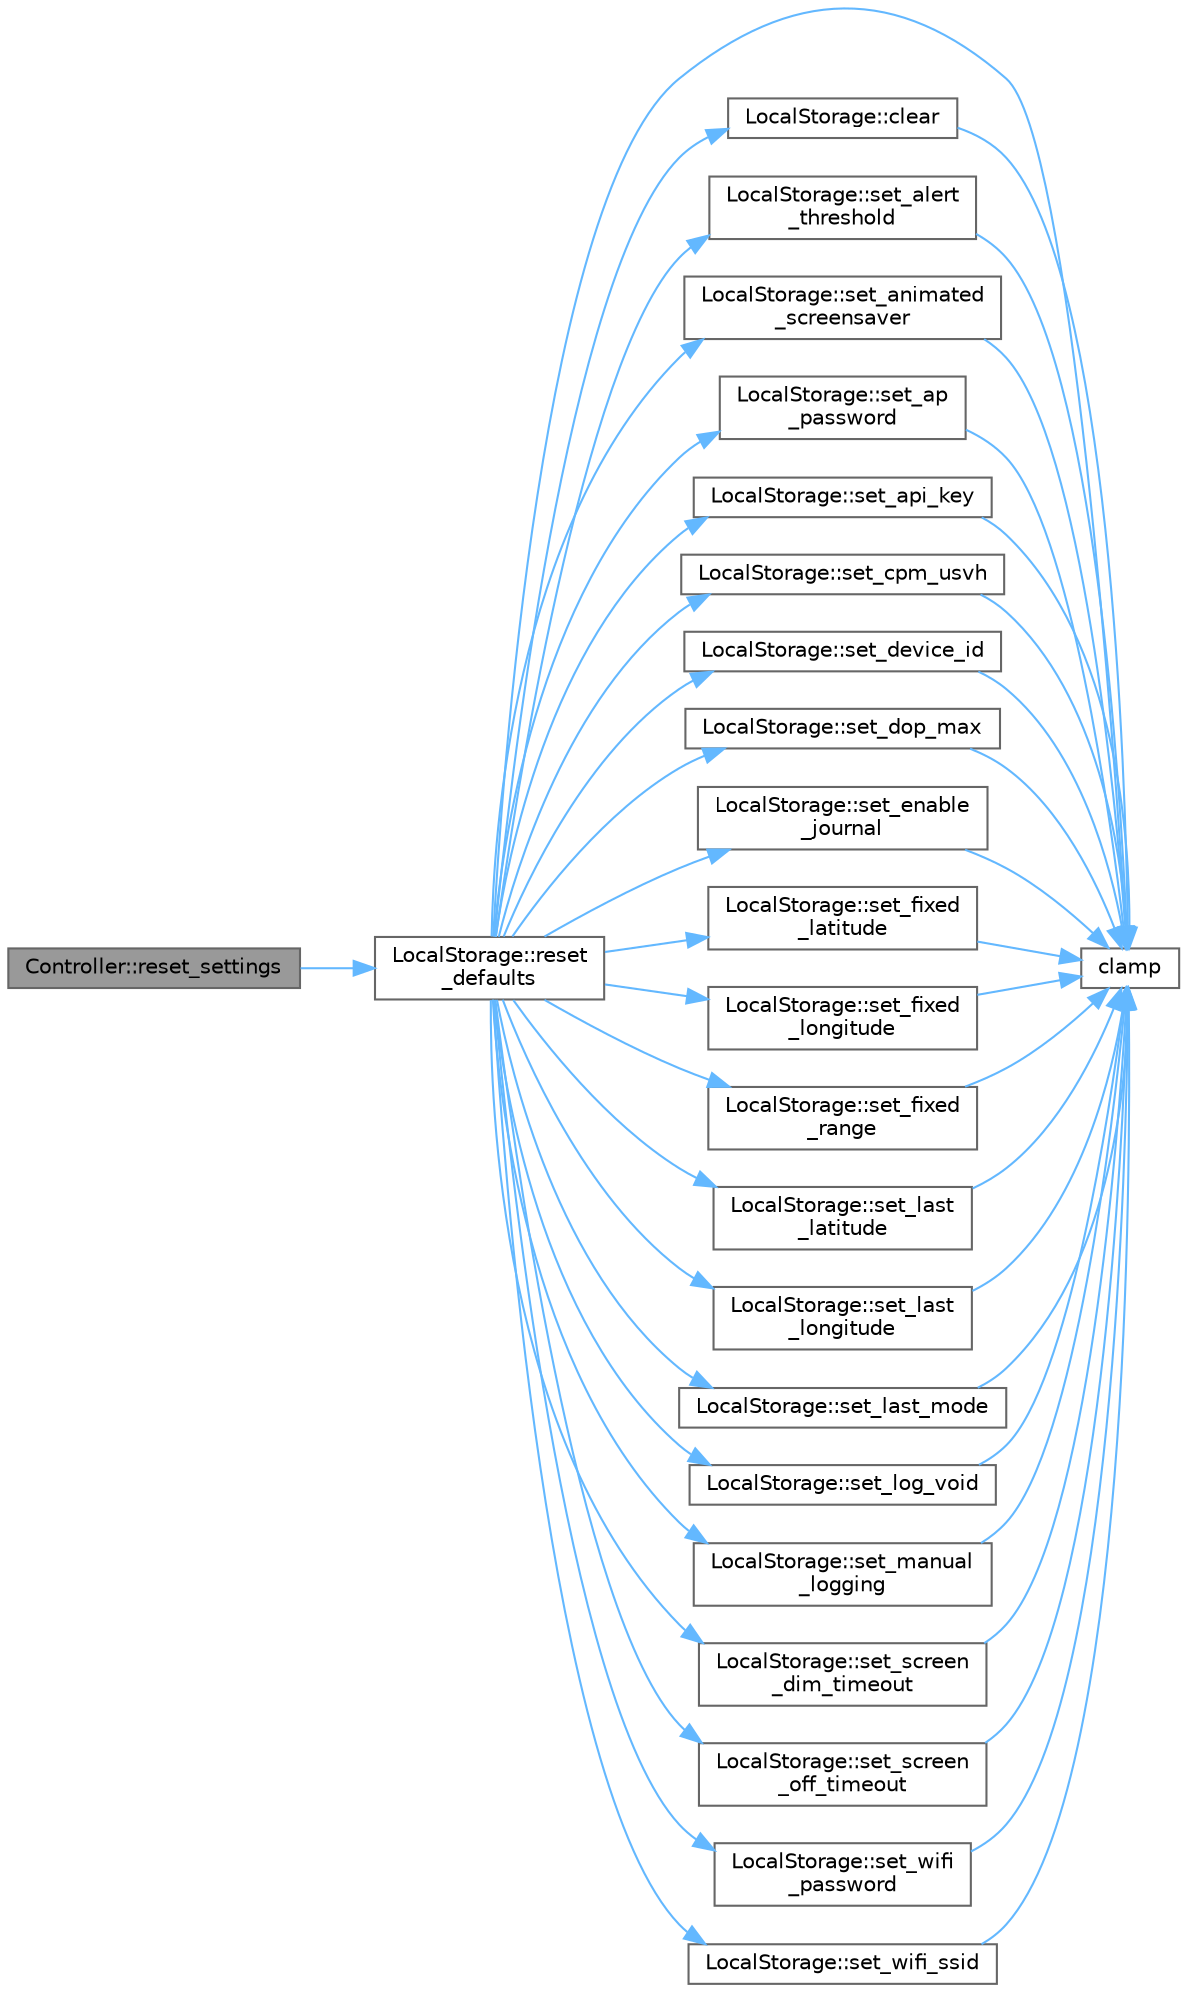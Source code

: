 digraph "Controller::reset_settings"
{
 // LATEX_PDF_SIZE
  bgcolor="transparent";
  edge [fontname=Helvetica,fontsize=10,labelfontname=Helvetica,labelfontsize=10];
  node [fontname=Helvetica,fontsize=10,shape=box,height=0.2,width=0.4];
  rankdir="LR";
  Node1 [id="Node000001",label="Controller::reset_settings",height=0.2,width=0.4,color="gray40", fillcolor="grey60", style="filled", fontcolor="black",tooltip=" "];
  Node1 -> Node2 [id="edge1_Node000001_Node000002",color="steelblue1",style="solid",tooltip=" "];
  Node2 [id="Node000002",label="LocalStorage::reset\l_defaults",height=0.2,width=0.4,color="grey40", fillcolor="white", style="filled",URL="$class_local_storage.html#a809d095a05789828cc50ee1a4d575844",tooltip=" "];
  Node2 -> Node3 [id="edge2_Node000002_Node000003",color="steelblue1",style="solid",tooltip=" "];
  Node3 [id="Node000003",label="clamp",height=0.2,width=0.4,color="grey40", fillcolor="white", style="filled",URL="$archive_2bgeigie__firmware__pio_2src_2configuration__server_8cpp.html#aed8613cf8a8e4ab677db757821414653",tooltip=" "];
  Node2 -> Node4 [id="edge3_Node000002_Node000004",color="steelblue1",style="solid",tooltip=" "];
  Node4 [id="Node000004",label="LocalStorage::clear",height=0.2,width=0.4,color="grey40", fillcolor="white", style="filled",URL="$class_local_storage.html#abf645efa025a556a3188b42d5f5590fe",tooltip=" "];
  Node4 -> Node3 [id="edge4_Node000004_Node000003",color="steelblue1",style="solid",tooltip=" "];
  Node2 -> Node5 [id="edge5_Node000002_Node000005",color="steelblue1",style="solid",tooltip=" "];
  Node5 [id="Node000005",label="LocalStorage::set_alert\l_threshold",height=0.2,width=0.4,color="grey40", fillcolor="white", style="filled",URL="$class_local_storage.html#ada3971b867dbd9068048f22cc7e6988d",tooltip=" "];
  Node5 -> Node3 [id="edge6_Node000005_Node000003",color="steelblue1",style="solid",tooltip=" "];
  Node2 -> Node6 [id="edge7_Node000002_Node000006",color="steelblue1",style="solid",tooltip=" "];
  Node6 [id="Node000006",label="LocalStorage::set_animated\l_screensaver",height=0.2,width=0.4,color="grey40", fillcolor="white", style="filled",URL="$class_local_storage.html#a06b075138b2cc76a1959b98f74f3652e",tooltip=" "];
  Node6 -> Node3 [id="edge8_Node000006_Node000003",color="steelblue1",style="solid",tooltip=" "];
  Node2 -> Node7 [id="edge9_Node000002_Node000007",color="steelblue1",style="solid",tooltip=" "];
  Node7 [id="Node000007",label="LocalStorage::set_ap\l_password",height=0.2,width=0.4,color="grey40", fillcolor="white", style="filled",URL="$class_local_storage.html#a22ccb69bc387bdfeea837a8f5f1456e1",tooltip=" "];
  Node7 -> Node3 [id="edge10_Node000007_Node000003",color="steelblue1",style="solid",tooltip=" "];
  Node2 -> Node8 [id="edge11_Node000002_Node000008",color="steelblue1",style="solid",tooltip=" "];
  Node8 [id="Node000008",label="LocalStorage::set_api_key",height=0.2,width=0.4,color="grey40", fillcolor="white", style="filled",URL="$class_local_storage.html#a0c0380d90c7cd50702c203c00254cc7a",tooltip=" "];
  Node8 -> Node3 [id="edge12_Node000008_Node000003",color="steelblue1",style="solid",tooltip=" "];
  Node2 -> Node9 [id="edge13_Node000002_Node000009",color="steelblue1",style="solid",tooltip=" "];
  Node9 [id="Node000009",label="LocalStorage::set_cpm_usvh",height=0.2,width=0.4,color="grey40", fillcolor="white", style="filled",URL="$class_local_storage.html#a7dad93ca98e63001a64d86953f80f0ad",tooltip=" "];
  Node9 -> Node3 [id="edge14_Node000009_Node000003",color="steelblue1",style="solid",tooltip=" "];
  Node2 -> Node10 [id="edge15_Node000002_Node000010",color="steelblue1",style="solid",tooltip=" "];
  Node10 [id="Node000010",label="LocalStorage::set_device_id",height=0.2,width=0.4,color="grey40", fillcolor="white", style="filled",URL="$class_local_storage.html#a5b975387d77a0d68a0eae66ce9f265df",tooltip=" "];
  Node10 -> Node3 [id="edge16_Node000010_Node000003",color="steelblue1",style="solid",tooltip=" "];
  Node2 -> Node11 [id="edge17_Node000002_Node000011",color="steelblue1",style="solid",tooltip=" "];
  Node11 [id="Node000011",label="LocalStorage::set_dop_max",height=0.2,width=0.4,color="grey40", fillcolor="white", style="filled",URL="$class_local_storage.html#ac9c1a4f37dfc4be46315634fead4c7ff",tooltip=" "];
  Node11 -> Node3 [id="edge18_Node000011_Node000003",color="steelblue1",style="solid",tooltip=" "];
  Node2 -> Node12 [id="edge19_Node000002_Node000012",color="steelblue1",style="solid",tooltip=" "];
  Node12 [id="Node000012",label="LocalStorage::set_enable\l_journal",height=0.2,width=0.4,color="grey40", fillcolor="white", style="filled",URL="$class_local_storage.html#a57b94961a1114b683bf4783aa2006bea",tooltip=" "];
  Node12 -> Node3 [id="edge20_Node000012_Node000003",color="steelblue1",style="solid",tooltip=" "];
  Node2 -> Node13 [id="edge21_Node000002_Node000013",color="steelblue1",style="solid",tooltip=" "];
  Node13 [id="Node000013",label="LocalStorage::set_fixed\l_latitude",height=0.2,width=0.4,color="grey40", fillcolor="white", style="filled",URL="$class_local_storage.html#a85feeba95879976c5b32d0e31a1cb0c3",tooltip=" "];
  Node13 -> Node3 [id="edge22_Node000013_Node000003",color="steelblue1",style="solid",tooltip=" "];
  Node2 -> Node14 [id="edge23_Node000002_Node000014",color="steelblue1",style="solid",tooltip=" "];
  Node14 [id="Node000014",label="LocalStorage::set_fixed\l_longitude",height=0.2,width=0.4,color="grey40", fillcolor="white", style="filled",URL="$class_local_storage.html#aece6d66d88334ec1d56123af1e30beec",tooltip=" "];
  Node14 -> Node3 [id="edge24_Node000014_Node000003",color="steelblue1",style="solid",tooltip=" "];
  Node2 -> Node15 [id="edge25_Node000002_Node000015",color="steelblue1",style="solid",tooltip=" "];
  Node15 [id="Node000015",label="LocalStorage::set_fixed\l_range",height=0.2,width=0.4,color="grey40", fillcolor="white", style="filled",URL="$class_local_storage.html#a7ce10010f72eb996f1d6f3fa3315b87d",tooltip=" "];
  Node15 -> Node3 [id="edge26_Node000015_Node000003",color="steelblue1",style="solid",tooltip=" "];
  Node2 -> Node16 [id="edge27_Node000002_Node000016",color="steelblue1",style="solid",tooltip=" "];
  Node16 [id="Node000016",label="LocalStorage::set_last\l_latitude",height=0.2,width=0.4,color="grey40", fillcolor="white", style="filled",URL="$class_local_storage.html#a61222cf72160eb65fe14a84ee43052bb",tooltip=" "];
  Node16 -> Node3 [id="edge28_Node000016_Node000003",color="steelblue1",style="solid",tooltip=" "];
  Node2 -> Node17 [id="edge29_Node000002_Node000017",color="steelblue1",style="solid",tooltip=" "];
  Node17 [id="Node000017",label="LocalStorage::set_last\l_longitude",height=0.2,width=0.4,color="grey40", fillcolor="white", style="filled",URL="$class_local_storage.html#a30925c71296c99004645906c9dabfc9d",tooltip=" "];
  Node17 -> Node3 [id="edge30_Node000017_Node000003",color="steelblue1",style="solid",tooltip=" "];
  Node2 -> Node18 [id="edge31_Node000002_Node000018",color="steelblue1",style="solid",tooltip=" "];
  Node18 [id="Node000018",label="LocalStorage::set_last_mode",height=0.2,width=0.4,color="grey40", fillcolor="white", style="filled",URL="$class_local_storage.html#a496d17681c046860f06fb4b0b1f77359",tooltip=" "];
  Node18 -> Node3 [id="edge32_Node000018_Node000003",color="steelblue1",style="solid",tooltip=" "];
  Node2 -> Node19 [id="edge33_Node000002_Node000019",color="steelblue1",style="solid",tooltip=" "];
  Node19 [id="Node000019",label="LocalStorage::set_log_void",height=0.2,width=0.4,color="grey40", fillcolor="white", style="filled",URL="$class_local_storage.html#aa2262ee533051bc1d4d400f9576aadcc",tooltip=" "];
  Node19 -> Node3 [id="edge34_Node000019_Node000003",color="steelblue1",style="solid",tooltip=" "];
  Node2 -> Node20 [id="edge35_Node000002_Node000020",color="steelblue1",style="solid",tooltip=" "];
  Node20 [id="Node000020",label="LocalStorage::set_manual\l_logging",height=0.2,width=0.4,color="grey40", fillcolor="white", style="filled",URL="$class_local_storage.html#a481852bb1bfc9fd8e4f4ccde87b90fb5",tooltip=" "];
  Node20 -> Node3 [id="edge36_Node000020_Node000003",color="steelblue1",style="solid",tooltip=" "];
  Node2 -> Node21 [id="edge37_Node000002_Node000021",color="steelblue1",style="solid",tooltip=" "];
  Node21 [id="Node000021",label="LocalStorage::set_screen\l_dim_timeout",height=0.2,width=0.4,color="grey40", fillcolor="white", style="filled",URL="$class_local_storage.html#a246b493b3b4267e66de4e4a347b6d8b9",tooltip=" "];
  Node21 -> Node3 [id="edge38_Node000021_Node000003",color="steelblue1",style="solid",tooltip=" "];
  Node2 -> Node22 [id="edge39_Node000002_Node000022",color="steelblue1",style="solid",tooltip=" "];
  Node22 [id="Node000022",label="LocalStorage::set_screen\l_off_timeout",height=0.2,width=0.4,color="grey40", fillcolor="white", style="filled",URL="$class_local_storage.html#a3586222dbcd1a4c2bef4d14ef23b98c7",tooltip=" "];
  Node22 -> Node3 [id="edge40_Node000022_Node000003",color="steelblue1",style="solid",tooltip=" "];
  Node2 -> Node23 [id="edge41_Node000002_Node000023",color="steelblue1",style="solid",tooltip=" "];
  Node23 [id="Node000023",label="LocalStorage::set_wifi\l_password",height=0.2,width=0.4,color="grey40", fillcolor="white", style="filled",URL="$class_local_storage.html#a36a08d7042318aafd9a89e5e47d16218",tooltip=" "];
  Node23 -> Node3 [id="edge42_Node000023_Node000003",color="steelblue1",style="solid",tooltip=" "];
  Node2 -> Node24 [id="edge43_Node000002_Node000024",color="steelblue1",style="solid",tooltip=" "];
  Node24 [id="Node000024",label="LocalStorage::set_wifi_ssid",height=0.2,width=0.4,color="grey40", fillcolor="white", style="filled",URL="$class_local_storage.html#a89834da9be662b2881d56b78bc72035e",tooltip=" "];
  Node24 -> Node3 [id="edge44_Node000024_Node000003",color="steelblue1",style="solid",tooltip=" "];
}
